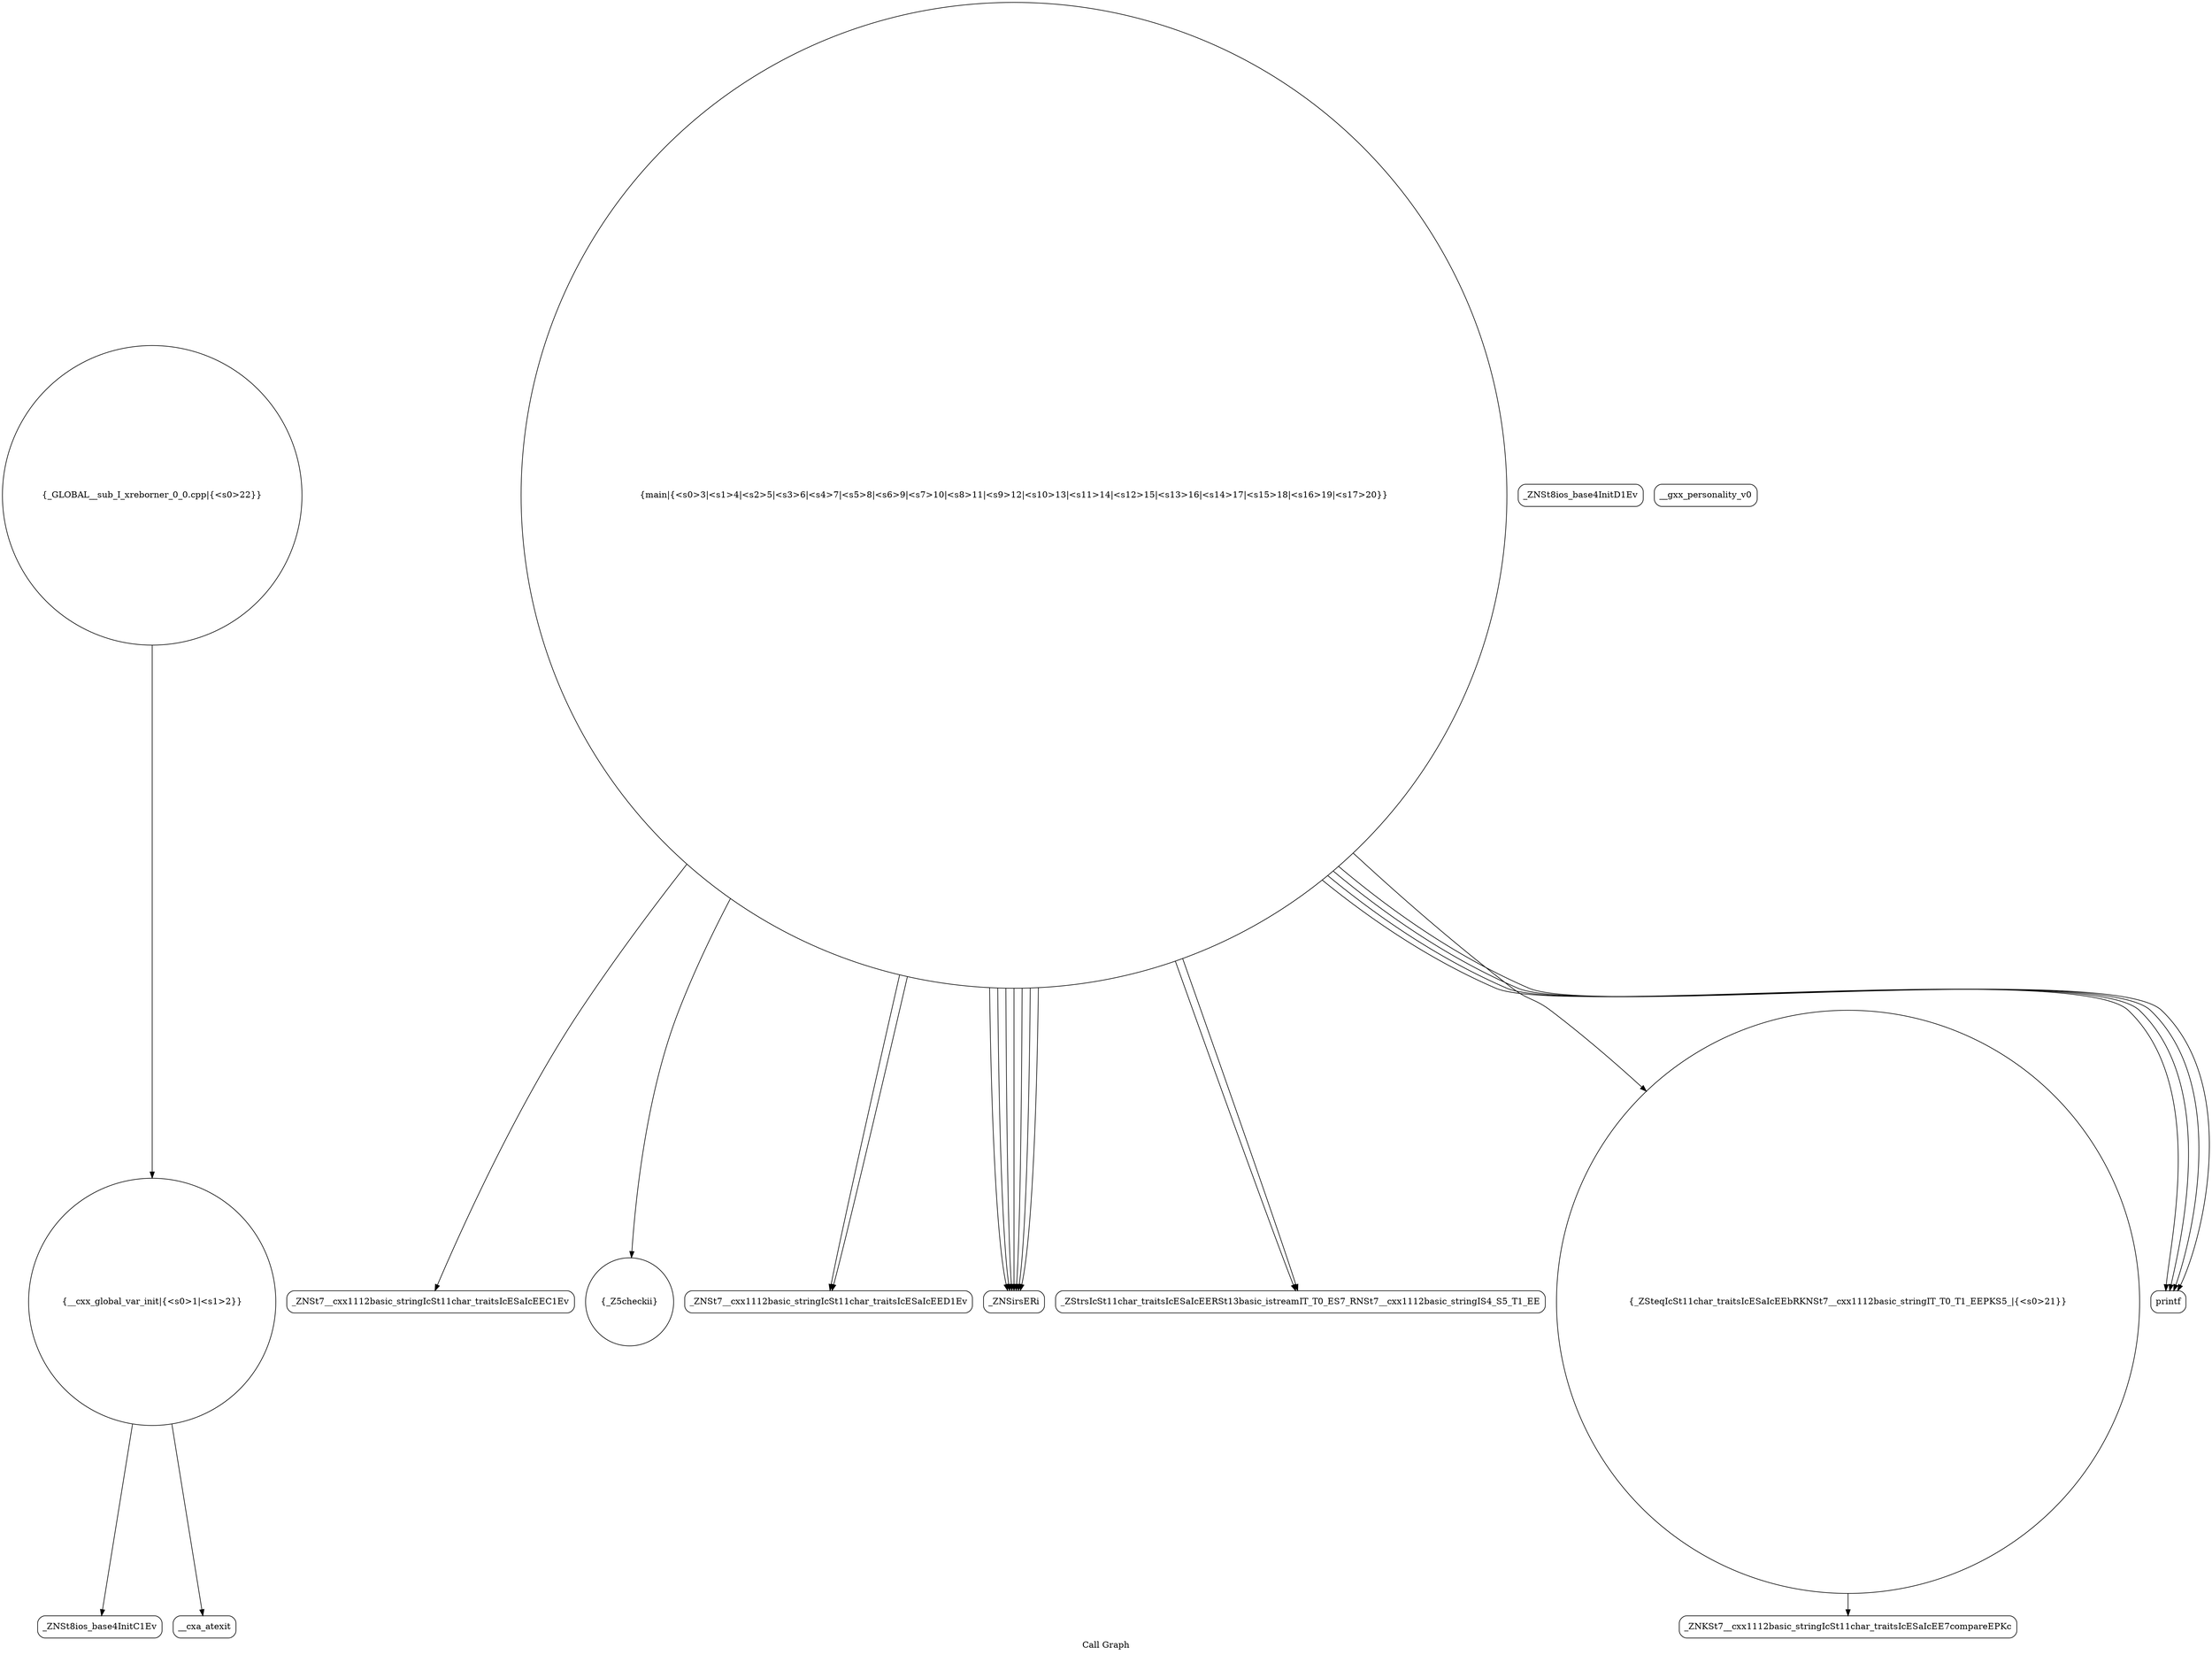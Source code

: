 digraph "Call Graph" {
	label="Call Graph";

	Node0x55a0a2254680 [shape=record,shape=circle,label="{__cxx_global_var_init|{<s0>1|<s1>2}}"];
	Node0x55a0a2254680:s0 -> Node0x55a0a2254b10[color=black];
	Node0x55a0a2254680:s1 -> Node0x55a0a2254c10[color=black];
	Node0x55a0a2254e10 [shape=record,shape=Mrecord,label="{_ZNSt7__cxx1112basic_stringIcSt11char_traitsIcESaIcEEC1Ev}"];
	Node0x55a0a2255190 [shape=record,shape=circle,label="{_GLOBAL__sub_I_xreborner_0_0.cpp|{<s0>22}}"];
	Node0x55a0a2255190:s0 -> Node0x55a0a2254680[color=black];
	Node0x55a0a2254b90 [shape=record,shape=Mrecord,label="{_ZNSt8ios_base4InitD1Ev}"];
	Node0x55a0a2254f10 [shape=record,shape=Mrecord,label="{__gxx_personality_v0}"];
	Node0x55a0a2254c90 [shape=record,shape=circle,label="{_Z5checkii}"];
	Node0x55a0a2255010 [shape=record,shape=Mrecord,label="{_ZNSt7__cxx1112basic_stringIcSt11char_traitsIcESaIcEED1Ev}"];
	Node0x55a0a2254d90 [shape=record,shape=Mrecord,label="{_ZNSirsERi}"];
	Node0x55a0a2255110 [shape=record,shape=Mrecord,label="{_ZNKSt7__cxx1112basic_stringIcSt11char_traitsIcESaIcEE7compareEPKc}"];
	Node0x55a0a2254b10 [shape=record,shape=Mrecord,label="{_ZNSt8ios_base4InitC1Ev}"];
	Node0x55a0a2254e90 [shape=record,shape=Mrecord,label="{_ZStrsIcSt11char_traitsIcESaIcEERSt13basic_istreamIT_T0_ES7_RNSt7__cxx1112basic_stringIS4_S5_T1_EE}"];
	Node0x55a0a2254c10 [shape=record,shape=Mrecord,label="{__cxa_atexit}"];
	Node0x55a0a2254f90 [shape=record,shape=circle,label="{_ZSteqIcSt11char_traitsIcESaIcEEbRKNSt7__cxx1112basic_stringIT_T0_T1_EEPKS5_|{<s0>21}}"];
	Node0x55a0a2254f90:s0 -> Node0x55a0a2255110[color=black];
	Node0x55a0a2254d10 [shape=record,shape=circle,label="{main|{<s0>3|<s1>4|<s2>5|<s3>6|<s4>7|<s5>8|<s6>9|<s7>10|<s8>11|<s9>12|<s10>13|<s11>14|<s12>15|<s13>16|<s14>17|<s15>18|<s16>19|<s17>20}}"];
	Node0x55a0a2254d10:s0 -> Node0x55a0a2254d90[color=black];
	Node0x55a0a2254d10:s1 -> Node0x55a0a2254d90[color=black];
	Node0x55a0a2254d10:s2 -> Node0x55a0a2254e10[color=black];
	Node0x55a0a2254d10:s3 -> Node0x55a0a2254d90[color=black];
	Node0x55a0a2254d10:s4 -> Node0x55a0a2254d90[color=black];
	Node0x55a0a2254d10:s5 -> Node0x55a0a2254e90[color=black];
	Node0x55a0a2254d10:s6 -> Node0x55a0a2254f90[color=black];
	Node0x55a0a2254d10:s7 -> Node0x55a0a2255010[color=black];
	Node0x55a0a2254d10:s8 -> Node0x55a0a2254e90[color=black];
	Node0x55a0a2254d10:s9 -> Node0x55a0a2255010[color=black];
	Node0x55a0a2254d10:s10 -> Node0x55a0a2254d90[color=black];
	Node0x55a0a2254d10:s11 -> Node0x55a0a2255090[color=black];
	Node0x55a0a2254d10:s12 -> Node0x55a0a2254d90[color=black];
	Node0x55a0a2254d10:s13 -> Node0x55a0a2254d90[color=black];
	Node0x55a0a2254d10:s14 -> Node0x55a0a2255090[color=black];
	Node0x55a0a2254d10:s15 -> Node0x55a0a2254c90[color=black];
	Node0x55a0a2254d10:s16 -> Node0x55a0a2255090[color=black];
	Node0x55a0a2254d10:s17 -> Node0x55a0a2255090[color=black];
	Node0x55a0a2255090 [shape=record,shape=Mrecord,label="{printf}"];
}
